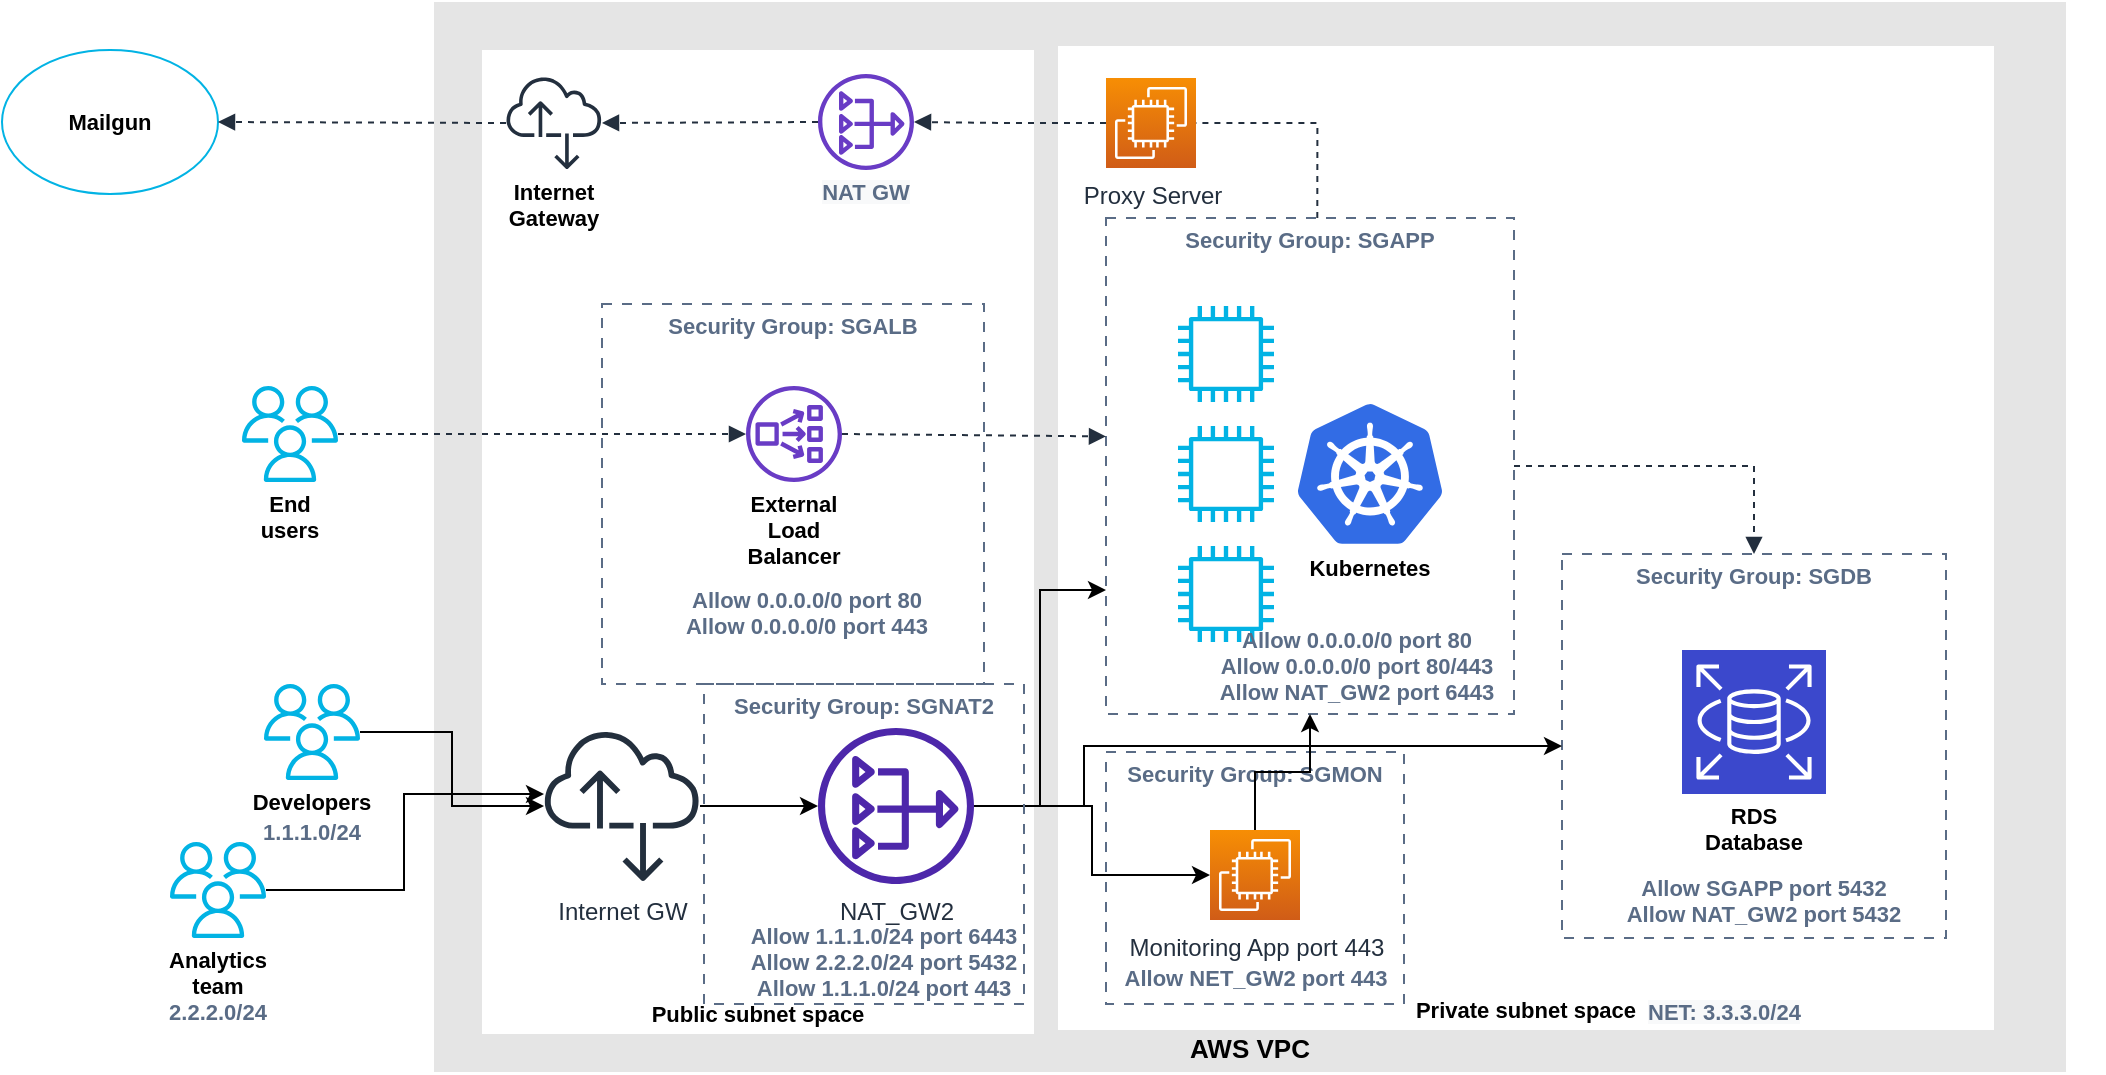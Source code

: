 <mxfile version="19.0.3" type="device"><diagram id="isxW7zCywQSz_UeZBSxP" name="Page-1"><mxGraphModel dx="1298" dy="798" grid="1" gridSize="10" guides="1" tooltips="1" connect="1" arrows="1" fold="1" page="1" pageScale="1" pageWidth="850" pageHeight="1100" math="0" shadow="0"><root><mxCell id="0"/><mxCell id="1" parent="0"/><UserObject label="AWS VPC" lucidchartObjectId="Fi-NS5VtufaU" id="Y0JHmmGxMiO2Aq4VqeOu-1"><mxCell style="html=1;whiteSpace=wrap;fontSize=13;fontColor=#000000;fontStyle=1;spacing=3;verticalAlign=bottom;strokeOpacity=0;fillOpacity=100;fillColor=#e5e5e5;dashed=1;" parent="1" vertex="1"><mxGeometry x="235" y="19" width="816" height="535" as="geometry"/></mxCell></UserObject><UserObject label="Private subnet space" lucidchartObjectId="Fi-NbQVahvlz" id="Y0JHmmGxMiO2Aq4VqeOu-2"><mxCell style="html=1;whiteSpace=wrap;fontSize=11;fontColor=#000000;fontStyle=1;spacing=3;verticalAlign=bottom;strokeOpacity=0;fillOpacity=100;fillColor=#ffffff;dashed=1;" parent="1" vertex="1"><mxGeometry x="547" y="41" width="468" height="492" as="geometry"/></mxCell></UserObject><UserObject label="Security Group:  SGMON" lucidchartObjectId="Fi-NlTSq0fS~" id="qKF7q_6wX1pJtuvb5Jmw-26"><mxCell style="html=1;whiteSpace=wrap;verticalAlign=top;align=center;fillColor=none;fillOpacity=100;dashed=1;dashPattern=5 5;strokeColor=#5A6C86;fontColor=#5A6C86;fontSize=11;fontStyle=1;spacing=0;strokeOpacity=100;" vertex="1" parent="1"><mxGeometry x="571" y="394" width="149" height="126" as="geometry"/></mxCell></UserObject><UserObject label="Security Group: SGAPP" lucidchartObjectId="Fi-NVdWH6NXo" id="Y0JHmmGxMiO2Aq4VqeOu-3"><mxCell style="html=1;whiteSpace=wrap;verticalAlign=top;align=center;fillColor=none;fillOpacity=100;dashed=1;dashPattern=5 5;strokeColor=#5A6C86;fontColor=#5A6C86;fontSize=11;fontStyle=1;spacing=0;strokeOpacity=100;" parent="1" vertex="1"><mxGeometry x="571" y="127" width="204" height="248" as="geometry"/></mxCell></UserObject><UserObject label="Kubernetes" lucidchartObjectId="Fi-NXLJ9j_O3" id="Y0JHmmGxMiO2Aq4VqeOu-4"><mxCell style="html=1;whiteSpace=wrap;aspect=fixed;html=1;align=center;image;image=img/lib/mscae/Kubernetes.svg;fontSize=11;fontStyle=1;spacing=0;strokeColor=#232f3e;strokeOpacity=100;fillColor=#326ce5;dashed=1;" parent="1" vertex="1"><mxGeometry x="667" y="219" width="72" height="72" as="geometry"/></mxCell></UserObject><UserObject label="" lucidchartObjectId="Fi-Nw4yX8DHx" id="Y0JHmmGxMiO2Aq4VqeOu-5"><mxCell style="html=1;whiteSpace=wrap;shape=mxgraph.aws4.instance2;labelPosition=center;verticalLabelPosition=bottom;align=center;verticalAlign=top;strokeColor=none;fontSize=11;spacing=0;strokeOpacity=100;fillOpacity=100;fillColor=#02b3e4;dashed=1;" parent="1" vertex="1"><mxGeometry x="607" y="291" width="48" height="48" as="geometry"/></mxCell></UserObject><UserObject label="" lucidchartObjectId="Fi-NzjjEFRne" id="Y0JHmmGxMiO2Aq4VqeOu-6"><mxCell style="html=1;whiteSpace=wrap;shape=mxgraph.aws4.instance2;labelPosition=center;verticalLabelPosition=bottom;align=center;verticalAlign=top;strokeColor=none;fontSize=11;spacing=0;strokeOpacity=100;fillOpacity=100;fillColor=#02b3e4;dashed=1;" parent="1" vertex="1"><mxGeometry x="607" y="231" width="48" height="48" as="geometry"/></mxCell></UserObject><UserObject label="" lucidchartObjectId="Fi-N8VxSk.8B" id="Y0JHmmGxMiO2Aq4VqeOu-7"><mxCell style="html=1;whiteSpace=wrap;shape=mxgraph.aws4.instance2;labelPosition=center;verticalLabelPosition=bottom;align=center;verticalAlign=top;strokeColor=none;fontSize=11;spacing=0;strokeOpacity=100;fillOpacity=100;fillColor=#02b3e4;dashed=1;" parent="1" vertex="1"><mxGeometry x="607" y="171" width="48" height="48" as="geometry"/></mxCell></UserObject><UserObject label="Security Group: SGDB" lucidchartObjectId="Fi-ND6KdKcNy" id="Y0JHmmGxMiO2Aq4VqeOu-8"><mxCell style="html=1;whiteSpace=wrap;verticalAlign=top;align=center;fillColor=none;fillOpacity=100;dashed=1;dashPattern=5 5;strokeColor=#5A6C86;fontColor=#5A6C86;fontSize=11;fontStyle=1;spacing=0;strokeOpacity=100;" parent="1" vertex="1"><mxGeometry x="799" y="295" width="192" height="192" as="geometry"/></mxCell></UserObject><UserObject label="RDS Database" lucidchartObjectId="Fi-NPd3eZtdX" id="Y0JHmmGxMiO2Aq4VqeOu-9"><mxCell style="html=1;whiteSpace=wrap;shape=mxgraph.aws4.resourceIcon;resIcon=mxgraph.aws4.rds;verticalLabelPosition=bottom;align=center;verticalAlign=top;strokeColor=#ffffff;fontSize=11;fontColor=#000000;fontStyle=1;spacing=0;strokeOpacity=100;fillColor=#3b48cc;dashed=1;" parent="1" vertex="1"><mxGeometry x="859" y="343" width="72" height="72" as="geometry"/></mxCell></UserObject><UserObject label="End users" lucidchartObjectId="Fi-NgN~mxB7-" id="Y0JHmmGxMiO2Aq4VqeOu-10"><mxCell style="html=1;whiteSpace=wrap;shape=mxgraph.aws4.users;labelPosition=center;verticalLabelPosition=bottom;align=center;verticalAlign=top;strokeColor=none;fontSize=11;fontColor=#000000;fontStyle=1;spacing=0;strokeOpacity=100;fillOpacity=100;fillColor=#02b3e4;dashed=1;" parent="1" vertex="1"><mxGeometry x="139" y="211" width="48" height="48" as="geometry"/></mxCell></UserObject><UserObject label="Public subnet space" lucidchartObjectId="Fi-NlMTkI~cX" id="Y0JHmmGxMiO2Aq4VqeOu-11"><mxCell style="html=1;whiteSpace=wrap;fontSize=11;fontColor=#000000;fontStyle=1;spacing=3;verticalAlign=bottom;strokeOpacity=0;fillOpacity=100;fillColor=#ffffff;dashed=1;" parent="1" vertex="1"><mxGeometry x="259" y="43" width="276" height="492" as="geometry"/></mxCell></UserObject><UserObject label="Security Group:  SGALB" lucidchartObjectId="Fi-NlTSq0fS~" id="Y0JHmmGxMiO2Aq4VqeOu-12"><mxCell style="html=1;whiteSpace=wrap;verticalAlign=top;align=center;fillColor=none;fillOpacity=100;dashed=1;dashPattern=5 5;strokeColor=#5A6C86;fontColor=#5A6C86;fontSize=11;fontStyle=1;spacing=0;strokeOpacity=100;" parent="1" vertex="1"><mxGeometry x="319" y="170" width="191" height="190" as="geometry"/></mxCell></UserObject><UserObject label="External Load Balancer" lucidchartObjectId="Fi-NZwjN1tcr" id="Y0JHmmGxMiO2Aq4VqeOu-13"><mxCell style="html=1;whiteSpace=wrap;shape=mxgraph.aws4.network_load_balancer;labelPosition=center;verticalLabelPosition=bottom;align=center;verticalAlign=top;strokeColor=none;fontSize=11;fontColor=#000000;fontStyle=1;spacing=0;strokeOpacity=100;fillColor=#693cc5;dashed=1;" parent="1" vertex="1"><mxGeometry x="391" y="211" width="48" height="48" as="geometry"/></mxCell></UserObject><UserObject label="" lucidchartObjectId="Fi-NGBvOWaZB" id="Y0JHmmGxMiO2Aq4VqeOu-14"><mxCell style="html=1;jettySize=18;fontSize=11;strokeColor=#232f3e;strokeOpacity=100;dashed=1;rounded=1;arcSize=0;startArrow=none;;endArrow=block;endFill=1;;exitX=1;exitY=0.5;exitPerimeter=1;entryX=-0.003;entryY=0.44;entryPerimeter=1;" parent="1" source="Y0JHmmGxMiO2Aq4VqeOu-13" target="Y0JHmmGxMiO2Aq4VqeOu-3" edge="1"><mxGeometry width="100" height="100" relative="1" as="geometry"/></mxCell></UserObject><mxCell id="qKF7q_6wX1pJtuvb5Jmw-11" style="edgeStyle=orthogonalEdgeStyle;rounded=0;orthogonalLoop=1;jettySize=auto;html=1;endArrow=classic;endFill=1;startArrow=none;" edge="1" parent="1" source="qKF7q_6wX1pJtuvb5Jmw-13" target="qKF7q_6wX1pJtuvb5Jmw-7"><mxGeometry relative="1" as="geometry"/></mxCell><mxCell id="qKF7q_6wX1pJtuvb5Jmw-15" style="edgeStyle=orthogonalEdgeStyle;rounded=0;orthogonalLoop=1;jettySize=auto;html=1;endArrow=classic;endFill=1;" edge="1" parent="1" source="Y0JHmmGxMiO2Aq4VqeOu-15" target="qKF7q_6wX1pJtuvb5Jmw-13"><mxGeometry relative="1" as="geometry"/></mxCell><UserObject label="Developers" lucidchartObjectId="Fi-N6_IKE23d" id="Y0JHmmGxMiO2Aq4VqeOu-15"><mxCell style="html=1;whiteSpace=wrap;shape=mxgraph.aws4.users;labelPosition=center;verticalLabelPosition=bottom;align=center;verticalAlign=top;strokeColor=none;fontSize=11;fontColor=#000000;fontStyle=1;spacing=0;strokeOpacity=100;fillOpacity=100;fillColor=#02b3e4;dashed=1;" parent="1" vertex="1"><mxGeometry x="150" y="360" width="48" height="48" as="geometry"/></mxCell></UserObject><mxCell id="qKF7q_6wX1pJtuvb5Jmw-4" style="edgeStyle=orthogonalEdgeStyle;rounded=0;orthogonalLoop=1;jettySize=auto;html=1;entryX=0;entryY=0.5;entryDx=0;entryDy=0;startArrow=none;" edge="1" parent="1" source="qKF7q_6wX1pJtuvb5Jmw-7" target="Y0JHmmGxMiO2Aq4VqeOu-8"><mxGeometry relative="1" as="geometry"><Array as="points"><mxPoint x="560" y="421"/><mxPoint x="560" y="391"/></Array></mxGeometry></mxCell><UserObject label="Analytics team" lucidchartObjectId="Fi-NWPQqn3jF" id="Y0JHmmGxMiO2Aq4VqeOu-16"><mxCell style="html=1;whiteSpace=wrap;shape=mxgraph.aws4.users;labelPosition=center;verticalLabelPosition=bottom;align=center;verticalAlign=top;strokeColor=none;fontSize=11;fontColor=#000000;fontStyle=1;spacing=0;strokeOpacity=100;fillOpacity=100;fillColor=#02b3e4;dashed=1;" parent="1" vertex="1"><mxGeometry x="103" y="439" width="48" height="48" as="geometry"/></mxCell></UserObject><UserObject label="" lucidchartObjectId="Fi-Neypq~b-A" id="Y0JHmmGxMiO2Aq4VqeOu-17"><mxCell style="html=1;jettySize=18;fontSize=11;strokeColor=#232f3e;strokeOpacity=100;dashed=1;rounded=1;arcSize=0;startArrow=none;;endArrow=block;endFill=1;;exitX=1;exitY=0.5;exitPerimeter=1;entryX=0;entryY=0.5;entryPerimeter=1;" parent="1" source="Y0JHmmGxMiO2Aq4VqeOu-10" target="Y0JHmmGxMiO2Aq4VqeOu-13" edge="1"><mxGeometry width="100" height="100" relative="1" as="geometry"/></mxCell></UserObject><UserObject label="&lt;span style=&quot;color: rgb(90, 108, 134); font-family: Helvetica; font-size: 11px; font-style: normal; font-variant-ligatures: normal; font-variant-caps: normal; font-weight: 700; letter-spacing: normal; orphans: 2; text-align: center; text-indent: 0px; text-transform: none; widows: 2; word-spacing: 0px; -webkit-text-stroke-width: 0px; background-color: rgb(248, 249, 250); text-decoration-thickness: initial; text-decoration-style: initial; text-decoration-color: initial; float: none; display: inline !important;&quot;&gt;NAT GW&lt;br&gt;&lt;/span&gt;" lucidchartObjectId="Fi-NPg3Ih30j" id="Y0JHmmGxMiO2Aq4VqeOu-18"><mxCell style="html=1;whiteSpace=wrap;shape=mxgraph.aws4.nat_gateway;labelPosition=center;verticalLabelPosition=bottom;align=center;verticalAlign=top;strokeColor=none;fontSize=11;fontColor=#000000;fontStyle=1;spacing=0;strokeOpacity=100;fillColor=#693cc5;dashed=1;" parent="1" vertex="1"><mxGeometry x="427" y="55" width="48" height="48" as="geometry"/></mxCell></UserObject><UserObject label="" lucidchartObjectId="Fi-N_Axwbpno" id="Y0JHmmGxMiO2Aq4VqeOu-19"><mxCell style="html=1;jettySize=18;fontSize=11;strokeColor=#232f3e;strokeOpacity=100;dashed=1;rounded=1;arcSize=0;edgeStyle=orthogonalEdgeStyle;startArrow=none;;endArrow=block;endFill=1;;exitX=0;exitY=0.5;exitPerimeter=0;entryX=1;entryY=0.5;entryPerimeter=1;exitDx=0;exitDy=0;" parent="1" source="qKF7q_6wX1pJtuvb5Jmw-17" target="Y0JHmmGxMiO2Aq4VqeOu-18" edge="1"><mxGeometry width="100" height="100" relative="1" as="geometry"/></mxCell></UserObject><UserObject label=" Internet Gateway" lucidchartObjectId="Fi-NiP5Oac-D" id="Y0JHmmGxMiO2Aq4VqeOu-20"><mxCell style="html=1;whiteSpace=wrap;shape=mxgraph.aws4.internet_alt2;labelPosition=center;verticalLabelPosition=bottom;align=center;verticalAlign=top;strokeColor=none;fontSize=11;fontColor=#000000;fontStyle=1;spacing=0;strokeOpacity=100;fillColor=#232f3e;dashed=1;" parent="1" vertex="1"><mxGeometry x="271" y="56" width="48" height="47" as="geometry"/></mxCell></UserObject><UserObject label="Mailgun" lucidchartObjectId="Fi-NVj1W5s5-" id="Y0JHmmGxMiO2Aq4VqeOu-21"><mxCell style="html=1;whiteSpace=wrap;ellipse;fontSize=11;fontColor=#000000;fontStyle=1;spacing=3;strokeColor=#02b3e4;strokeOpacity=100;fillOpacity=0;fillColor=#000000;" parent="1" vertex="1"><mxGeometry x="19" y="43" width="108" height="72" as="geometry"/></mxCell></UserObject><UserObject label="" lucidchartObjectId="Fi-NssYLKcKg" id="Y0JHmmGxMiO2Aq4VqeOu-22"><mxCell style="html=1;jettySize=18;fontSize=11;strokeColor=#232f3e;strokeOpacity=100;dashed=1;rounded=1;arcSize=0;startArrow=none;;endArrow=block;endFill=1;;exitX=0;exitY=0.5;exitPerimeter=1;entryX=0.996;entryY=0.5;entryPerimeter=1;" parent="1" source="Y0JHmmGxMiO2Aq4VqeOu-18" target="Y0JHmmGxMiO2Aq4VqeOu-20" edge="1"><mxGeometry width="100" height="100" relative="1" as="geometry"/></mxCell></UserObject><UserObject label="" lucidchartObjectId="Fi-NiP~2bjTK" id="Y0JHmmGxMiO2Aq4VqeOu-23"><mxCell style="html=1;jettySize=18;fontSize=11;strokeColor=#232f3e;strokeOpacity=100;dashed=1;rounded=1;arcSize=0;startArrow=none;;endArrow=block;endFill=1;;exitX=0.004;exitY=0.5;exitPerimeter=1;entryX=1.006;entryY=0.5;entryPerimeter=1;" parent="1" source="Y0JHmmGxMiO2Aq4VqeOu-20" target="Y0JHmmGxMiO2Aq4VqeOu-21" edge="1"><mxGeometry width="100" height="100" relative="1" as="geometry"/></mxCell></UserObject><UserObject label="Allow 0.0.0.0/0 port 80&#10;Allow 0.0.0.0/0 port 443" lucidchartObjectId="Fi-N2l9d3Mn9" id="Y0JHmmGxMiO2Aq4VqeOu-24"><mxCell style="html=1;whiteSpace=wrap;;fontSize=11;fontColor=#5a6c86;fontStyle=1;spacing=3;verticalAlign=top;strokeColor=none;fillOpacity=0;fillColor=#ffffff;strokeWidth=0;" parent="1" vertex="1"><mxGeometry x="353" y="304" width="137" height="32" as="geometry"/></mxCell></UserObject><UserObject label="Allow 0.0.0.0/0 port 80&lt;br&gt;Allow 0.0.0.0/0 port 80/443&lt;br&gt;Allow NAT_GW2 port 6443" lucidchartObjectId="Fi-NLn3I_eIN" id="Y0JHmmGxMiO2Aq4VqeOu-25"><mxCell style="html=1;whiteSpace=wrap;;fontSize=11;fontColor=#5a6c86;fontStyle=1;spacing=3;verticalAlign=top;strokeColor=none;fillOpacity=0;fillColor=#ffffff;strokeWidth=0;" parent="1" vertex="1"><mxGeometry x="618" y="324" width="157" height="58" as="geometry"/></mxCell></UserObject><UserObject label="" lucidchartObjectId="Fi-NLaZzg.Kl" id="Y0JHmmGxMiO2Aq4VqeOu-26"><mxCell style="html=1;whiteSpace=wrap;;fontSize=11;fontColor=#5a6c86;fontStyle=1;spacing=3;verticalAlign=top;strokeColor=none;fillOpacity=0;fillColor=#ffffff;strokeWidth=0;" parent="1" vertex="1"><mxGeometry x="780" y="450" width="240" height="30" as="geometry"/></mxCell></UserObject><UserObject label="" lucidchartObjectId="Fi-Nmg3I.a96" id="Y0JHmmGxMiO2Aq4VqeOu-27"><mxCell style="html=1;jettySize=18;fontSize=11;strokeColor=#232f3e;strokeOpacity=100;dashed=1;rounded=1;arcSize=0;edgeStyle=orthogonalEdgeStyle;startArrow=none;;endArrow=block;endFill=1;;exitX=1.003;exitY=0.5;exitPerimeter=1;entryX=0.5;entryY=-0.003;entryPerimeter=1;" parent="1" source="Y0JHmmGxMiO2Aq4VqeOu-3" target="Y0JHmmGxMiO2Aq4VqeOu-8" edge="1"><mxGeometry width="100" height="100" relative="1" as="geometry"/></mxCell></UserObject><UserObject label="1.1.1.0/24" lucidchartObjectId="Fi-NLn3I_eIN" id="qKF7q_6wX1pJtuvb5Jmw-2"><mxCell style="html=1;whiteSpace=wrap;;fontSize=11;fontColor=#5a6c86;fontStyle=1;spacing=3;verticalAlign=top;strokeColor=none;fillOpacity=0;fillColor=#ffffff;strokeWidth=0;" vertex="1" parent="1"><mxGeometry x="104" y="420" width="140" height="30" as="geometry"/></mxCell></UserObject><UserObject label="2.2.2.0/24" lucidchartObjectId="Fi-NLn3I_eIN" id="qKF7q_6wX1pJtuvb5Jmw-3"><mxCell style="html=1;whiteSpace=wrap;;fontSize=11;fontColor=#5a6c86;fontStyle=1;spacing=3;verticalAlign=top;strokeColor=none;fillOpacity=0;fillColor=#ffffff;strokeWidth=0;" vertex="1" parent="1"><mxGeometry x="57" y="510" width="140" height="30" as="geometry"/></mxCell></UserObject><mxCell id="qKF7q_6wX1pJtuvb5Jmw-6" value="&lt;span style=&quot;color: rgb(90, 108, 134); font-family: Helvetica; font-size: 11px; font-style: normal; font-variant-ligatures: normal; font-variant-caps: normal; font-weight: 700; letter-spacing: normal; orphans: 2; text-align: center; text-indent: 0px; text-transform: none; widows: 2; word-spacing: 0px; -webkit-text-stroke-width: 0px; background-color: rgb(248, 249, 250); text-decoration-thickness: initial; text-decoration-style: initial; text-decoration-color: initial; float: none; display: inline !important;&quot;&gt;NET: 3.3.3.0/24&lt;/span&gt;" style="text;whiteSpace=wrap;html=1;" vertex="1" parent="1"><mxGeometry x="840" y="510" width="230" height="30" as="geometry"/></mxCell><mxCell id="qKF7q_6wX1pJtuvb5Jmw-12" style="edgeStyle=orthogonalEdgeStyle;rounded=0;orthogonalLoop=1;jettySize=auto;html=1;entryX=0;entryY=0.75;entryDx=0;entryDy=0;endArrow=classic;endFill=1;" edge="1" parent="1" source="qKF7q_6wX1pJtuvb5Jmw-7" target="Y0JHmmGxMiO2Aq4VqeOu-3"><mxGeometry relative="1" as="geometry"/></mxCell><mxCell id="qKF7q_6wX1pJtuvb5Jmw-22" style="edgeStyle=orthogonalEdgeStyle;rounded=0;orthogonalLoop=1;jettySize=auto;html=1;endArrow=classic;endFill=1;" edge="1" parent="1" source="qKF7q_6wX1pJtuvb5Jmw-7" target="qKF7q_6wX1pJtuvb5Jmw-21"><mxGeometry relative="1" as="geometry"/></mxCell><mxCell id="qKF7q_6wX1pJtuvb5Jmw-7" value="NAT_GW2" style="sketch=0;outlineConnect=0;fontColor=#232F3E;gradientColor=none;fillColor=#4D27AA;strokeColor=none;dashed=0;verticalLabelPosition=bottom;verticalAlign=top;align=center;html=1;fontSize=12;fontStyle=0;aspect=fixed;pointerEvents=1;shape=mxgraph.aws4.nat_gateway;" vertex="1" parent="1"><mxGeometry x="427" y="382" width="78" height="78" as="geometry"/></mxCell><mxCell id="qKF7q_6wX1pJtuvb5Jmw-8" value="" style="edgeStyle=orthogonalEdgeStyle;rounded=0;orthogonalLoop=1;jettySize=auto;html=1;endArrow=classic;endFill=1;" edge="1" parent="1" source="Y0JHmmGxMiO2Aq4VqeOu-16" target="qKF7q_6wX1pJtuvb5Jmw-13"><mxGeometry relative="1" as="geometry"><mxPoint x="151" y="463" as="sourcePoint"/><mxPoint x="799" y="439" as="targetPoint"/><Array as="points"><mxPoint x="220" y="463"/><mxPoint x="220" y="415"/></Array></mxGeometry></mxCell><UserObject label="" lucidchartObjectId="Fi-NLaZzg.Kl" id="qKF7q_6wX1pJtuvb5Jmw-9"><mxCell style="html=1;whiteSpace=wrap;;fontSize=11;fontColor=#5a6c86;fontStyle=1;spacing=3;verticalAlign=top;strokeColor=none;fillOpacity=0;fillColor=#ffffff;strokeWidth=0;" vertex="1" parent="1"><mxGeometry x="350" y="500" width="240" height="30" as="geometry"/></mxCell></UserObject><UserObject label="Security Group:  SGNAT2" lucidchartObjectId="Fi-NlTSq0fS~" id="qKF7q_6wX1pJtuvb5Jmw-23"><mxCell style="html=1;whiteSpace=wrap;verticalAlign=top;align=center;fillColor=none;fillOpacity=100;dashed=1;dashPattern=5 5;strokeColor=#5A6C86;fontColor=#5A6C86;fontSize=11;fontStyle=1;spacing=0;strokeOpacity=100;" vertex="1" parent="1"><mxGeometry x="370" y="360" width="160" height="160" as="geometry"/></mxCell></UserObject><UserObject label="Allow 1.1.1.0/24 port 6443&lt;br&gt;Allow 2.2.2.0/24 port 5432&lt;br&gt;Allow 1.1.1.0/24 port 443" lucidchartObjectId="Fi-NLaZzg.Kl" id="qKF7q_6wX1pJtuvb5Jmw-10"><mxCell style="html=1;whiteSpace=wrap;;fontSize=11;fontColor=#5a6c86;fontStyle=1;spacing=3;verticalAlign=top;strokeColor=none;fillOpacity=0;fillColor=#ffffff;strokeWidth=0;" vertex="1" parent="1"><mxGeometry x="340" y="472" width="240" height="40" as="geometry"/></mxCell></UserObject><mxCell id="qKF7q_6wX1pJtuvb5Jmw-13" value="Internet GW" style="sketch=0;outlineConnect=0;fontColor=#232F3E;gradientColor=none;fillColor=#232F3D;strokeColor=none;dashed=0;verticalLabelPosition=bottom;verticalAlign=top;align=center;html=1;fontSize=12;fontStyle=0;aspect=fixed;pointerEvents=1;shape=mxgraph.aws4.internet_alt2;" vertex="1" parent="1"><mxGeometry x="290" y="382" width="78" height="78" as="geometry"/></mxCell><UserObject label="Allow SGAPP port 5432&lt;br&gt;Allow NAT_GW2 port 5432" lucidchartObjectId="Fi-NLaZzg.Kl" id="qKF7q_6wX1pJtuvb5Jmw-16"><mxCell style="html=1;whiteSpace=wrap;;fontSize=11;fontColor=#5a6c86;fontStyle=1;spacing=3;verticalAlign=top;strokeColor=none;fillOpacity=0;fillColor=#ffffff;strokeWidth=0;" vertex="1" parent="1"><mxGeometry x="780" y="448" width="240" height="30" as="geometry"/></mxCell></UserObject><mxCell id="qKF7q_6wX1pJtuvb5Jmw-17" value="Proxy Server" style="sketch=0;points=[[0,0,0],[0.25,0,0],[0.5,0,0],[0.75,0,0],[1,0,0],[0,1,0],[0.25,1,0],[0.5,1,0],[0.75,1,0],[1,1,0],[0,0.25,0],[0,0.5,0],[0,0.75,0],[1,0.25,0],[1,0.5,0],[1,0.75,0]];outlineConnect=0;fontColor=#232F3E;gradientColor=#F78E04;gradientDirection=north;fillColor=#D05C17;strokeColor=#ffffff;dashed=0;verticalLabelPosition=bottom;verticalAlign=top;align=center;html=1;fontSize=12;fontStyle=0;aspect=fixed;shape=mxgraph.aws4.resourceIcon;resIcon=mxgraph.aws4.ec2;" vertex="1" parent="1"><mxGeometry x="571" y="57" width="45" height="45" as="geometry"/></mxCell><mxCell id="qKF7q_6wX1pJtuvb5Jmw-18" value="" style="html=1;jettySize=18;fontSize=11;strokeColor=#232f3e;strokeOpacity=100;dashed=1;rounded=1;arcSize=0;edgeStyle=orthogonalEdgeStyle;startArrow=none;;endArrow=none;endFill=1;;exitX=0.518;exitY=-0.002;exitPerimeter=1;entryX=1;entryY=0.5;entryPerimeter=1;" edge="1" parent="1" source="Y0JHmmGxMiO2Aq4VqeOu-3" target="qKF7q_6wX1pJtuvb5Jmw-17"><mxGeometry width="100" height="100" relative="1" as="geometry"><mxPoint x="676.752" y="127" as="sourcePoint"/><mxPoint x="475" y="79" as="targetPoint"/></mxGeometry></mxCell><mxCell id="qKF7q_6wX1pJtuvb5Jmw-27" style="edgeStyle=orthogonalEdgeStyle;rounded=0;orthogonalLoop=1;jettySize=auto;html=1;endArrow=classic;endFill=1;" edge="1" parent="1" source="qKF7q_6wX1pJtuvb5Jmw-21" target="Y0JHmmGxMiO2Aq4VqeOu-3"><mxGeometry relative="1" as="geometry"/></mxCell><mxCell id="qKF7q_6wX1pJtuvb5Jmw-21" value="Monitoring App port 443" style="sketch=0;points=[[0,0,0],[0.25,0,0],[0.5,0,0],[0.75,0,0],[1,0,0],[0,1,0],[0.25,1,0],[0.5,1,0],[0.75,1,0],[1,1,0],[0,0.25,0],[0,0.5,0],[0,0.75,0],[1,0.25,0],[1,0.5,0],[1,0.75,0]];outlineConnect=0;fontColor=#232F3E;gradientColor=#F78E04;gradientDirection=north;fillColor=#D05C17;strokeColor=#ffffff;dashed=0;verticalLabelPosition=bottom;verticalAlign=top;align=center;html=1;fontSize=12;fontStyle=0;aspect=fixed;shape=mxgraph.aws4.resourceIcon;resIcon=mxgraph.aws4.ec2;" vertex="1" parent="1"><mxGeometry x="623" y="433" width="45" height="45" as="geometry"/></mxCell><UserObject label="Allow NET_GW2 port 443" lucidchartObjectId="Fi-NLaZzg.Kl" id="qKF7q_6wX1pJtuvb5Jmw-28"><mxCell style="html=1;whiteSpace=wrap;;fontSize=11;fontColor=#5a6c86;fontStyle=1;spacing=3;verticalAlign=top;strokeColor=none;fillOpacity=0;fillColor=#ffffff;strokeWidth=0;" vertex="1" parent="1"><mxGeometry x="525.5" y="493" width="240" height="40" as="geometry"/></mxCell></UserObject></root></mxGraphModel></diagram></mxfile>